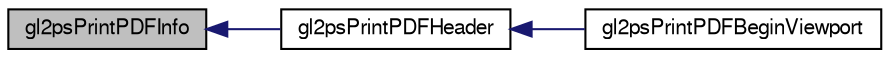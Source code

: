 digraph G
{
  edge [fontname="FreeSans",fontsize="10",labelfontname="FreeSans",labelfontsize="10"];
  node [fontname="FreeSans",fontsize="10",shape=record];
  rankdir="LR";
  Node1 [label="gl2psPrintPDFInfo",height=0.2,width=0.4,color="black", fillcolor="grey75", style="filled" fontcolor="black"];
  Node1 -> Node2 [dir="back",color="midnightblue",fontsize="10",style="solid",fontname="FreeSans"];
  Node2 [label="gl2psPrintPDFHeader",height=0.2,width=0.4,color="black", fillcolor="white", style="filled",URL="$gl2ps_8c.html#ac0b89319d12d34468a1e6216ba468a27"];
  Node2 -> Node3 [dir="back",color="midnightblue",fontsize="10",style="solid",fontname="FreeSans"];
  Node3 [label="gl2psPrintPDFBeginViewport",height=0.2,width=0.4,color="black", fillcolor="white", style="filled",URL="$gl2ps_8c.html#ae230afe5ece4d51fea81238c5adc1e3d"];
}
